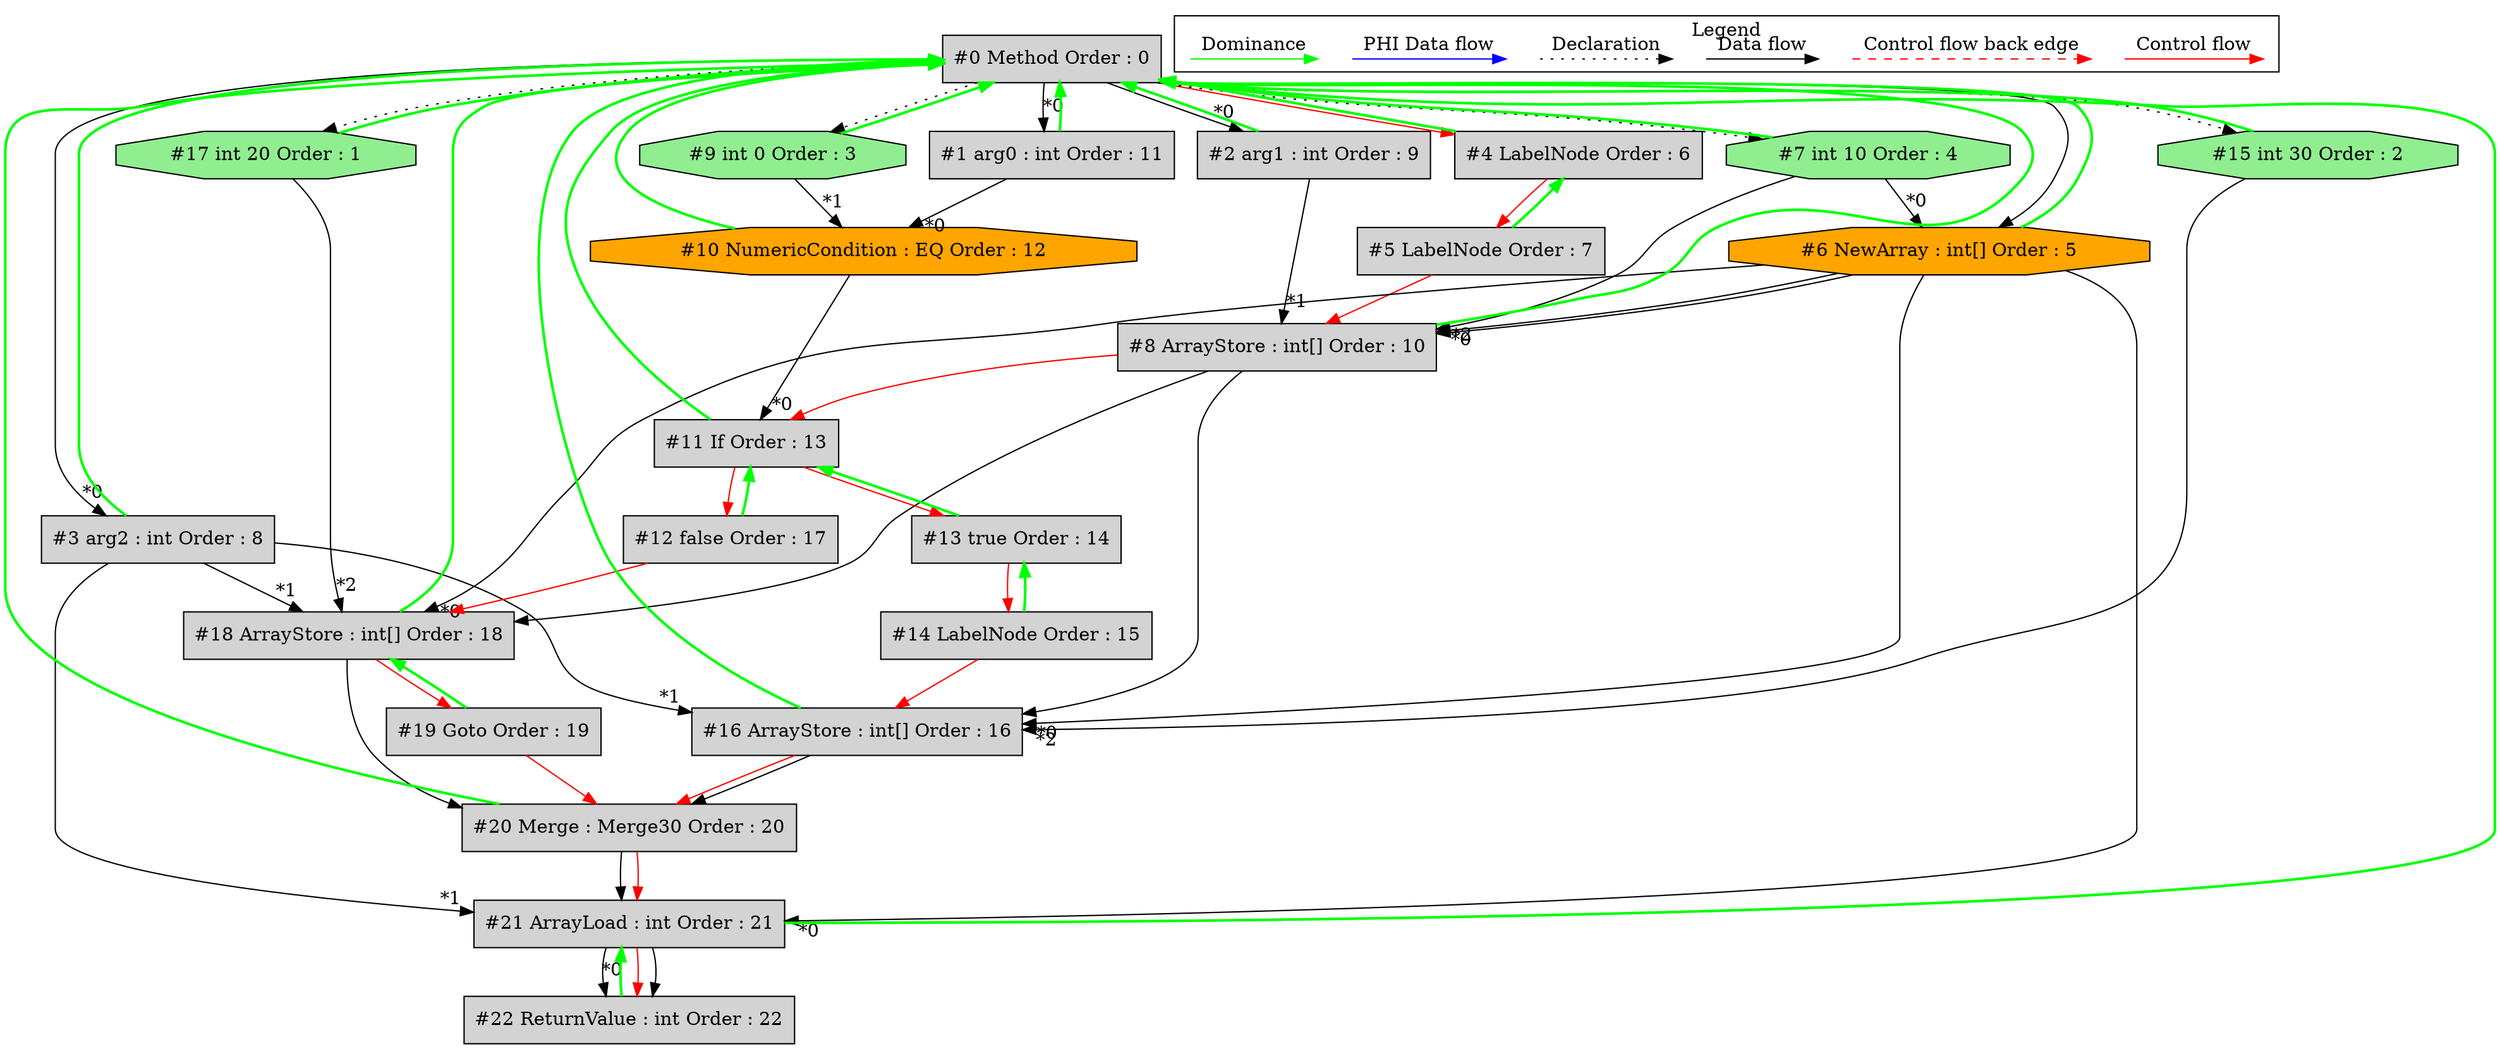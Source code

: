 digraph debugoutput {
 node0[label="#0 Method Order : 0",shape=box, fillcolor=lightgrey, style=filled];
 node1[label="#1 arg0 : int Order : 11",shape=box, fillcolor=lightgrey, style=filled];
 node1 -> node0[dir="forward" color="green" penwidth="2"];
 node0 -> node1[headlabel="*0", labeldistance=2];
 node2[label="#2 arg1 : int Order : 9",shape=box, fillcolor=lightgrey, style=filled];
 node2 -> node0[dir="forward" color="green" penwidth="2"];
 node0 -> node2[headlabel="*0", labeldistance=2];
 node3[label="#3 arg2 : int Order : 8",shape=box, fillcolor=lightgrey, style=filled];
 node3 -> node0[dir="forward" color="green" penwidth="2"];
 node0 -> node3[headlabel="*0", labeldistance=2];
 node4[label="#4 LabelNode Order : 6",shape=box, fillcolor=lightgrey, style=filled];
 node4 -> node0[dir="forward" color="green" penwidth="2"];
 node0 -> node4[labeldistance=2, color=red, fontcolor=red];
 node5[label="#5 LabelNode Order : 7",shape=box, fillcolor=lightgrey, style=filled];
 node5 -> node4[dir="forward" color="green" penwidth="2"];
 node4 -> node5[labeldistance=2, color=red, fontcolor=red];
 node6[label="#6 NewArray : int[] Order : 5",shape=octagon, fillcolor=orange, style=filled];
 node6 -> node0[dir="forward" color="green" penwidth="2"];
 node7 -> node6[headlabel="*0", labeldistance=2];
 node0 -> node6;
 node7[label="#7 int 10 Order : 4",shape=octagon, fillcolor=lightgreen, style=filled];
 node7 -> node0[dir="forward" color="green" penwidth="2"];
 node0 -> node7[style=dotted];
 node8[label="#8 ArrayStore : int[] Order : 10",shape=box, fillcolor=lightgrey, style=filled];
 node8 -> node0[dir="forward" color="green" penwidth="2"];
 node6 -> node8[headlabel="*0", labeldistance=2];
 node2 -> node8[headlabel="*1", labeldistance=2];
 node7 -> node8[headlabel="*2", labeldistance=2];
 node6 -> node8;
 node5 -> node8[labeldistance=2, color=red, fontcolor=red];
 node9[label="#9 int 0 Order : 3",shape=octagon, fillcolor=lightgreen, style=filled];
 node9 -> node0[dir="forward" color="green" penwidth="2"];
 node0 -> node9[style=dotted];
 node10[label="#10 NumericCondition : EQ Order : 12",shape=octagon, fillcolor=orange, style=filled];
 node10 -> node0[dir="forward" color="green" penwidth="2"];
 node1 -> node10[headlabel="*0", labeldistance=2];
 node9 -> node10[headlabel="*1", labeldistance=2];
 node11[label="#11 If Order : 13",shape=box, fillcolor=lightgrey, style=filled];
 node11 -> node0[dir="forward" color="green" penwidth="2"];
 node10 -> node11[headlabel="*0", labeldistance=2];
 node8 -> node11[labeldistance=2, color=red, fontcolor=red];
 node12[label="#12 false Order : 17",shape=box, fillcolor=lightgrey, style=filled];
 node12 -> node11[dir="forward" color="green" penwidth="2"];
 node11 -> node12[labeldistance=2, color=red, fontcolor=red];
 node13[label="#13 true Order : 14",shape=box, fillcolor=lightgrey, style=filled];
 node13 -> node11[dir="forward" color="green" penwidth="2"];
 node11 -> node13[labeldistance=2, color=red, fontcolor=red];
 node14[label="#14 LabelNode Order : 15",shape=box, fillcolor=lightgrey, style=filled];
 node14 -> node13[dir="forward" color="green" penwidth="2"];
 node13 -> node14[labeldistance=2, color=red, fontcolor=red];
 node15[label="#15 int 30 Order : 2",shape=octagon, fillcolor=lightgreen, style=filled];
 node15 -> node0[dir="forward" color="green" penwidth="2"];
 node0 -> node15[style=dotted];
 node16[label="#16 ArrayStore : int[] Order : 16",shape=box, fillcolor=lightgrey, style=filled];
 node16 -> node0[dir="forward" color="green" penwidth="2"];
 node6 -> node16[headlabel="*0", labeldistance=2];
 node3 -> node16[headlabel="*1", labeldistance=2];
 node15 -> node16[headlabel="*2", labeldistance=2];
 node8 -> node16;
 node14 -> node16[labeldistance=2, color=red, fontcolor=red];
 node17[label="#17 int 20 Order : 1",shape=octagon, fillcolor=lightgreen, style=filled];
 node17 -> node0[dir="forward" color="green" penwidth="2"];
 node0 -> node17[style=dotted];
 node18[label="#18 ArrayStore : int[] Order : 18",shape=box, fillcolor=lightgrey, style=filled];
 node18 -> node0[dir="forward" color="green" penwidth="2"];
 node6 -> node18[headlabel="*0", labeldistance=2];
 node3 -> node18[headlabel="*1", labeldistance=2];
 node17 -> node18[headlabel="*2", labeldistance=2];
 node8 -> node18;
 node12 -> node18[labeldistance=2, color=red, fontcolor=red];
 node19[label="#19 Goto Order : 19",shape=box, fillcolor=lightgrey, style=filled];
 node19 -> node18[dir="forward" color="green" penwidth="2"];
 node18 -> node19[labeldistance=2, color=red, fontcolor=red];
 node20[label="#20 Merge : Merge30 Order : 20",shape=box, fillcolor=lightgrey, style=filled];
 node20 -> node0[dir="forward" color="green" penwidth="2"];
 node19 -> node20[labeldistance=2, color=red, fontcolor=red];
 node16 -> node20[labeldistance=2, color=red, fontcolor=red];
 node18 -> node20;
 node16 -> node20;
 node21[label="#21 ArrayLoad : int Order : 21",shape=box, fillcolor=lightgrey, style=filled];
 node21 -> node0[dir="forward" color="green" penwidth="2"];
 node6 -> node21[headlabel="*0", labeldistance=2];
 node3 -> node21[headlabel="*1", labeldistance=2];
 node20 -> node21;
 node20 -> node21[labeldistance=2, color=red, fontcolor=red];
 node22[label="#22 ReturnValue : int Order : 22",shape=box, fillcolor=lightgrey, style=filled];
 node22 -> node21[dir="forward" color="green" penwidth="2"];
 node21 -> node22[headlabel="*0", labeldistance=2];
 node21 -> node22[labeldistance=2, color=red, fontcolor=red];
 node21 -> node22;
 subgraph cluster_000 {
  label = "Legend";
  node [shape=point]
  {
   rank=same;
   c0 [style = invis];
   c1 [style = invis];
   c2 [style = invis];
   c3 [style = invis];
   d0 [style = invis];
   d1 [style = invis];
   d2 [style = invis];
   d3 [style = invis];
   d4 [style = invis];
   d5 [style = invis];
   d6 [style = invis];
   d7 [style = invis];
  }
  c0 -> c1 [label="Control flow", style=solid, color=red]
  c2 -> c3 [label="Control flow back edge", style=dashed, color=red]
  d0 -> d1 [label="Data flow"]
  d2 -> d3 [label="Declaration", style=dotted]
  d4 -> d5 [label="PHI Data flow", color=blue]
  d6 -> d7 [label="Dominance", color=green]
 }

}
